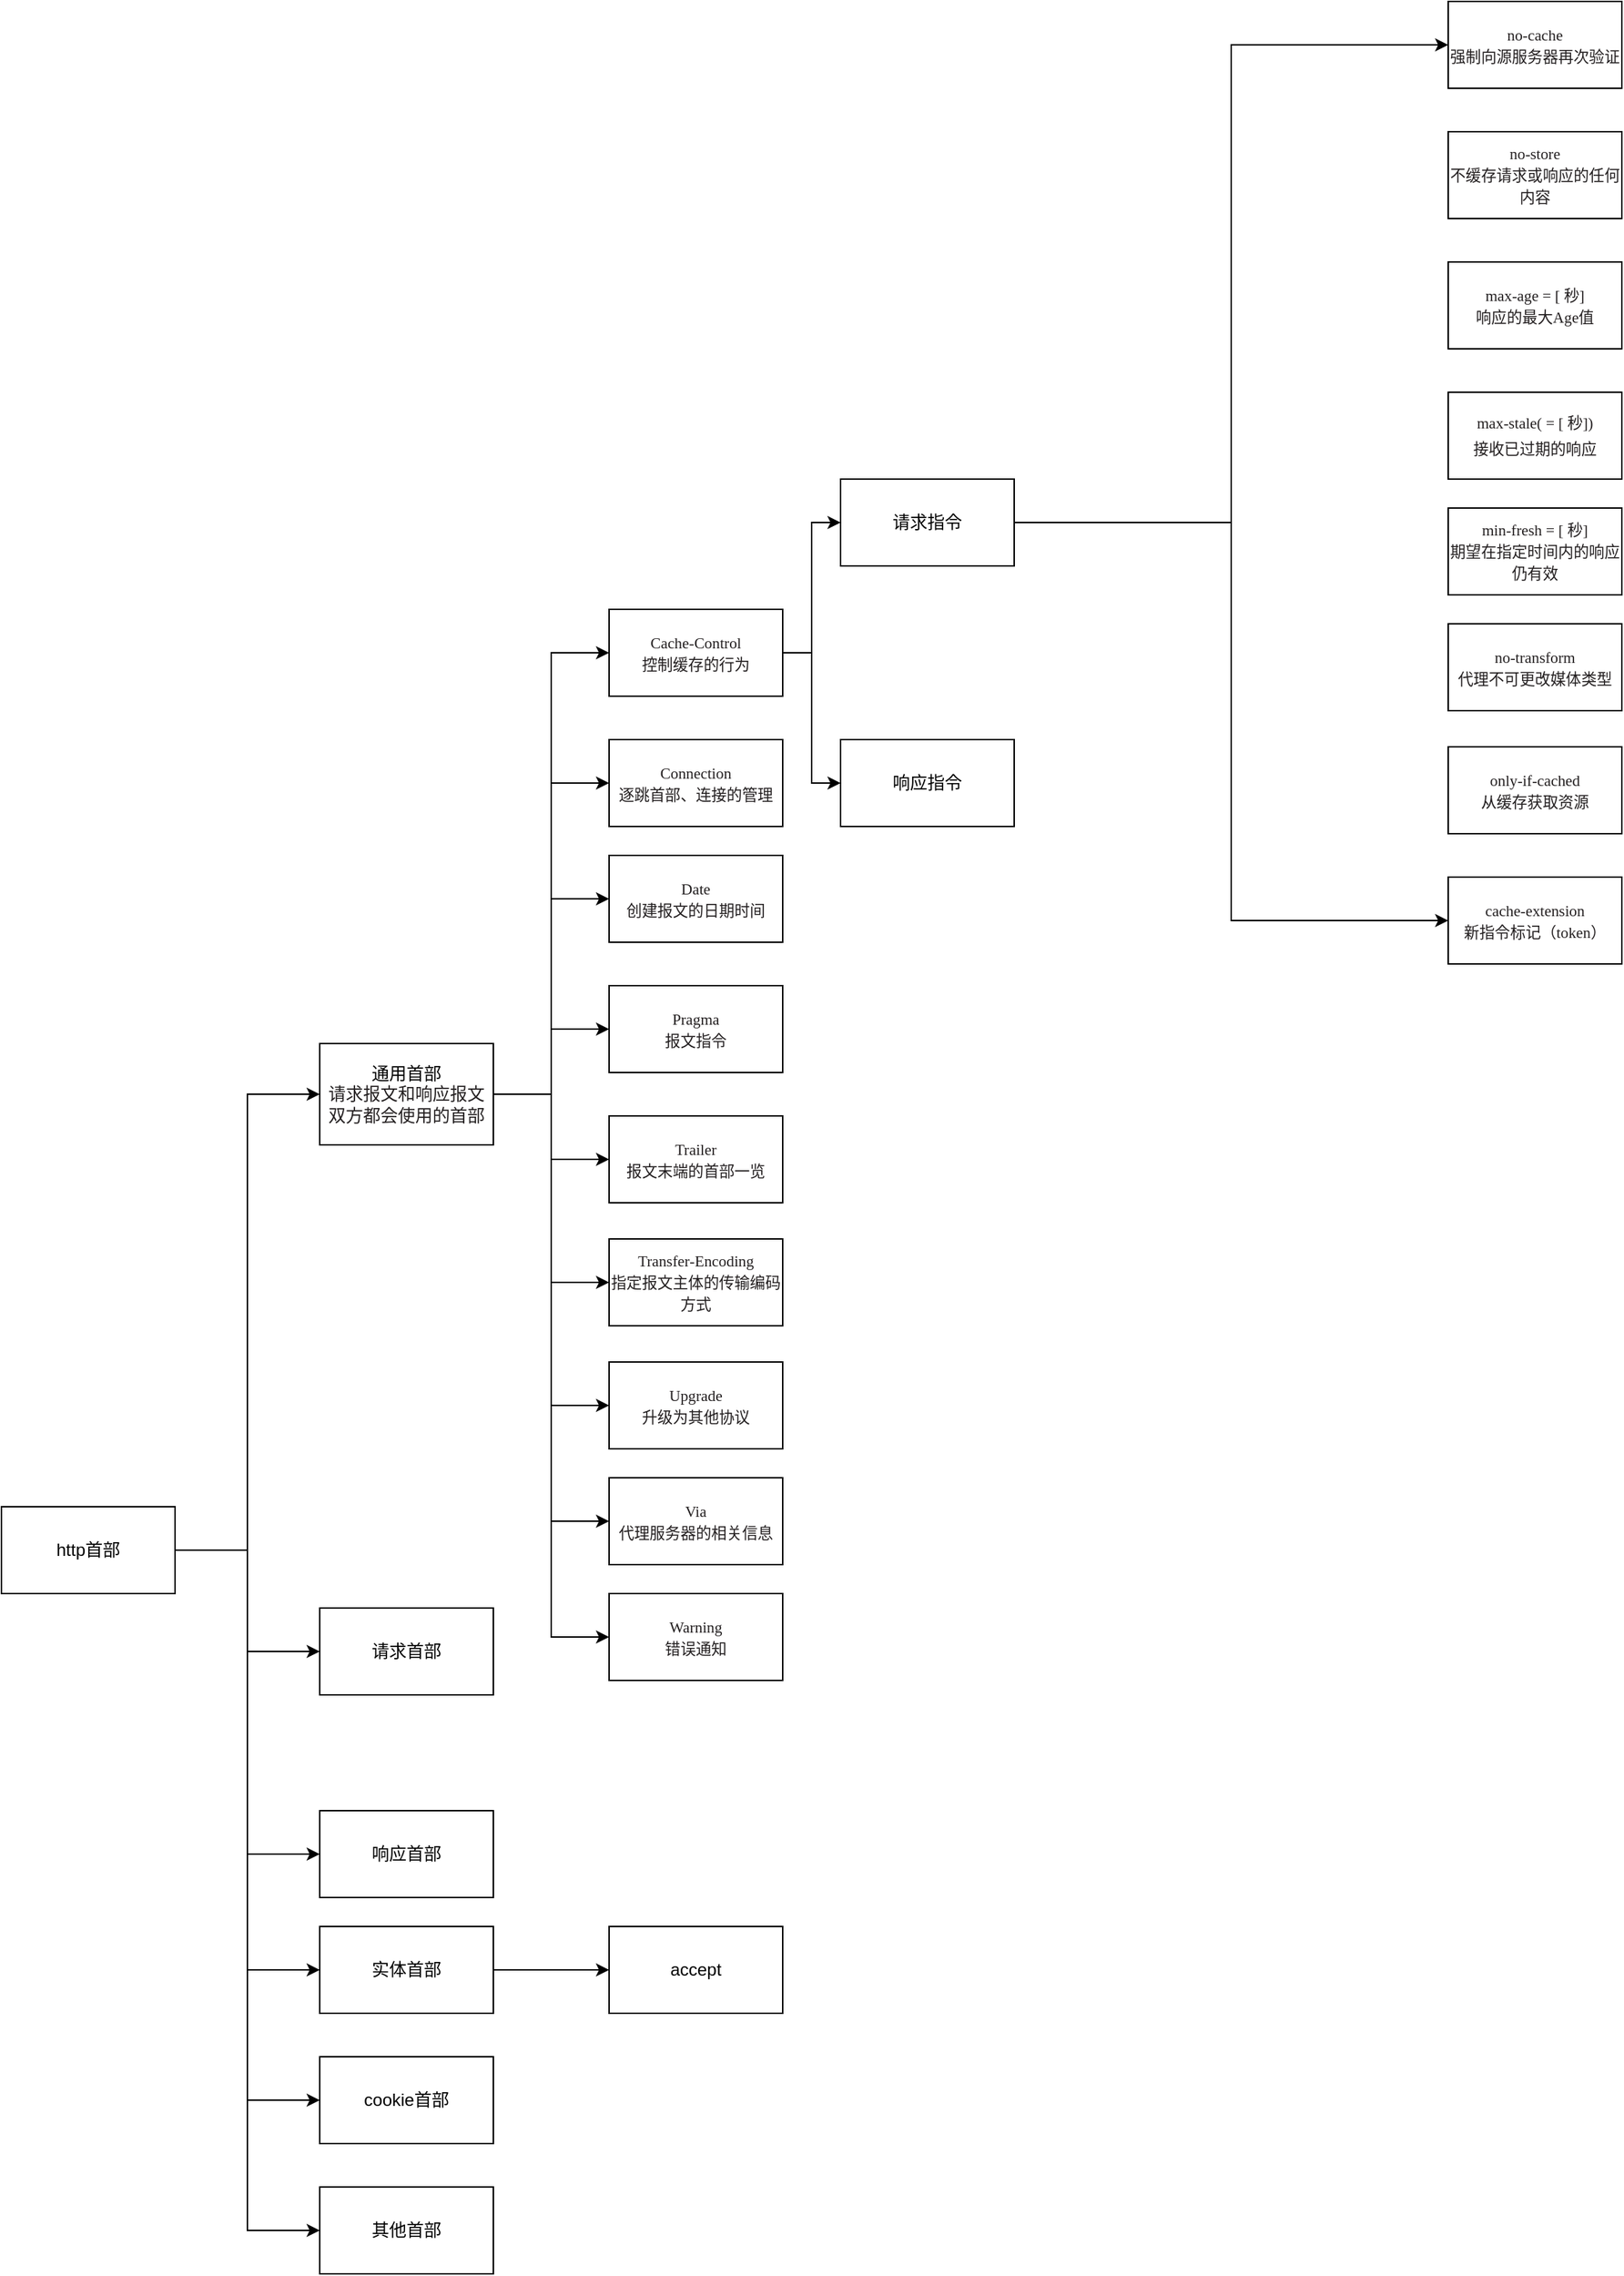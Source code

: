<mxfile version="16.6.6" type="github">
  <diagram id="rW2sfNHs_H75Ewt_YXq0" name="Page-1">
    <mxGraphModel dx="1185" dy="1804" grid="1" gridSize="10" guides="1" tooltips="1" connect="1" arrows="1" fold="1" page="1" pageScale="1" pageWidth="827" pageHeight="1169" math="0" shadow="0">
      <root>
        <mxCell id="0" />
        <mxCell id="1" parent="0" />
        <mxCell id="Wy4MB-wMTk7PPI_UE0P6-3" style="edgeStyle=orthogonalEdgeStyle;rounded=0;orthogonalLoop=1;jettySize=auto;html=1;entryX=0;entryY=0.5;entryDx=0;entryDy=0;" parent="1" source="Wy4MB-wMTk7PPI_UE0P6-1" target="Wy4MB-wMTk7PPI_UE0P6-2" edge="1">
          <mxGeometry relative="1" as="geometry" />
        </mxCell>
        <mxCell id="Wy4MB-wMTk7PPI_UE0P6-5" style="edgeStyle=orthogonalEdgeStyle;rounded=0;orthogonalLoop=1;jettySize=auto;html=1;entryX=0;entryY=0.5;entryDx=0;entryDy=0;" parent="1" source="Wy4MB-wMTk7PPI_UE0P6-1" target="Wy4MB-wMTk7PPI_UE0P6-4" edge="1">
          <mxGeometry relative="1" as="geometry" />
        </mxCell>
        <mxCell id="Wy4MB-wMTk7PPI_UE0P6-9" style="edgeStyle=orthogonalEdgeStyle;rounded=0;orthogonalLoop=1;jettySize=auto;html=1;entryX=0;entryY=0.5;entryDx=0;entryDy=0;" parent="1" source="Wy4MB-wMTk7PPI_UE0P6-1" target="Wy4MB-wMTk7PPI_UE0P6-7" edge="1">
          <mxGeometry relative="1" as="geometry" />
        </mxCell>
        <mxCell id="Wy4MB-wMTk7PPI_UE0P6-10" style="edgeStyle=orthogonalEdgeStyle;rounded=0;orthogonalLoop=1;jettySize=auto;html=1;entryX=0;entryY=0.5;entryDx=0;entryDy=0;" parent="1" source="Wy4MB-wMTk7PPI_UE0P6-1" target="Wy4MB-wMTk7PPI_UE0P6-8" edge="1">
          <mxGeometry relative="1" as="geometry" />
        </mxCell>
        <mxCell id="Wy4MB-wMTk7PPI_UE0P6-12" style="edgeStyle=orthogonalEdgeStyle;rounded=0;orthogonalLoop=1;jettySize=auto;html=1;entryX=0;entryY=0.5;entryDx=0;entryDy=0;" parent="1" source="Wy4MB-wMTk7PPI_UE0P6-1" target="Wy4MB-wMTk7PPI_UE0P6-11" edge="1">
          <mxGeometry relative="1" as="geometry" />
        </mxCell>
        <mxCell id="Wy4MB-wMTk7PPI_UE0P6-19" style="edgeStyle=orthogonalEdgeStyle;rounded=0;orthogonalLoop=1;jettySize=auto;html=1;entryX=0;entryY=0.5;entryDx=0;entryDy=0;" parent="1" source="Wy4MB-wMTk7PPI_UE0P6-1" target="Wy4MB-wMTk7PPI_UE0P6-18" edge="1">
          <mxGeometry relative="1" as="geometry" />
        </mxCell>
        <mxCell id="Wy4MB-wMTk7PPI_UE0P6-1" value="http首部" style="rounded=0;whiteSpace=wrap;html=1;" parent="1" vertex="1">
          <mxGeometry x="60" y="720" width="120" height="60" as="geometry" />
        </mxCell>
        <mxCell id="Wy4MB-wMTk7PPI_UE0P6-14" style="edgeStyle=orthogonalEdgeStyle;rounded=0;orthogonalLoop=1;jettySize=auto;html=1;entryX=0;entryY=0.5;entryDx=0;entryDy=0;" parent="1" source="Wy4MB-wMTk7PPI_UE0P6-2" target="Wy4MB-wMTk7PPI_UE0P6-13" edge="1">
          <mxGeometry relative="1" as="geometry" />
        </mxCell>
        <mxCell id="Wy4MB-wMTk7PPI_UE0P6-17" style="edgeStyle=orthogonalEdgeStyle;rounded=0;orthogonalLoop=1;jettySize=auto;html=1;entryX=0;entryY=0.5;entryDx=0;entryDy=0;" parent="1" source="Wy4MB-wMTk7PPI_UE0P6-2" target="Wy4MB-wMTk7PPI_UE0P6-15" edge="1">
          <mxGeometry relative="1" as="geometry" />
        </mxCell>
        <mxCell id="pvIbaJWuK9pb7XgT8sxz-2" style="edgeStyle=orthogonalEdgeStyle;rounded=0;orthogonalLoop=1;jettySize=auto;html=1;entryX=0;entryY=0.5;entryDx=0;entryDy=0;" edge="1" parent="1" source="Wy4MB-wMTk7PPI_UE0P6-2" target="pvIbaJWuK9pb7XgT8sxz-1">
          <mxGeometry relative="1" as="geometry" />
        </mxCell>
        <mxCell id="pvIbaJWuK9pb7XgT8sxz-4" style="edgeStyle=orthogonalEdgeStyle;rounded=0;orthogonalLoop=1;jettySize=auto;html=1;entryX=0;entryY=0.5;entryDx=0;entryDy=0;" edge="1" parent="1" source="Wy4MB-wMTk7PPI_UE0P6-2" target="pvIbaJWuK9pb7XgT8sxz-3">
          <mxGeometry relative="1" as="geometry" />
        </mxCell>
        <mxCell id="pvIbaJWuK9pb7XgT8sxz-6" style="edgeStyle=orthogonalEdgeStyle;rounded=0;orthogonalLoop=1;jettySize=auto;html=1;entryX=0;entryY=0.5;entryDx=0;entryDy=0;" edge="1" parent="1" source="Wy4MB-wMTk7PPI_UE0P6-2" target="pvIbaJWuK9pb7XgT8sxz-5">
          <mxGeometry relative="1" as="geometry" />
        </mxCell>
        <mxCell id="pvIbaJWuK9pb7XgT8sxz-8" style="edgeStyle=orthogonalEdgeStyle;rounded=0;orthogonalLoop=1;jettySize=auto;html=1;entryX=0;entryY=0.5;entryDx=0;entryDy=0;" edge="1" parent="1" source="Wy4MB-wMTk7PPI_UE0P6-2" target="pvIbaJWuK9pb7XgT8sxz-7">
          <mxGeometry relative="1" as="geometry" />
        </mxCell>
        <mxCell id="pvIbaJWuK9pb7XgT8sxz-11" style="edgeStyle=orthogonalEdgeStyle;rounded=0;orthogonalLoop=1;jettySize=auto;html=1;entryX=0;entryY=0.5;entryDx=0;entryDy=0;" edge="1" parent="1" source="Wy4MB-wMTk7PPI_UE0P6-2" target="pvIbaJWuK9pb7XgT8sxz-10">
          <mxGeometry relative="1" as="geometry" />
        </mxCell>
        <mxCell id="pvIbaJWuK9pb7XgT8sxz-13" style="edgeStyle=orthogonalEdgeStyle;rounded=0;orthogonalLoop=1;jettySize=auto;html=1;entryX=0;entryY=0.5;entryDx=0;entryDy=0;" edge="1" parent="1" source="Wy4MB-wMTk7PPI_UE0P6-2" target="Wy4MB-wMTk7PPI_UE0P6-22">
          <mxGeometry relative="1" as="geometry" />
        </mxCell>
        <mxCell id="pvIbaJWuK9pb7XgT8sxz-14" style="edgeStyle=orthogonalEdgeStyle;rounded=0;orthogonalLoop=1;jettySize=auto;html=1;entryX=0;entryY=0.5;entryDx=0;entryDy=0;" edge="1" parent="1" source="Wy4MB-wMTk7PPI_UE0P6-2" target="pvIbaJWuK9pb7XgT8sxz-12">
          <mxGeometry relative="1" as="geometry" />
        </mxCell>
        <mxCell id="Wy4MB-wMTk7PPI_UE0P6-2" value="通用首部&lt;br style=&quot;font-size: 12px;&quot;&gt;&lt;div style=&quot;font-size: 12px;&quot;&gt;&lt;span style=&quot;font-size: 12px; color: rgb(35, 31, 32);&quot;&gt;请求报文和响应报文双方都会使用的首部&lt;/span&gt;&lt;/div&gt;" style="whiteSpace=wrap;html=1;fontSize=12;" parent="1" vertex="1">
          <mxGeometry x="280" y="400" width="120" height="70" as="geometry" />
        </mxCell>
        <mxCell id="Wy4MB-wMTk7PPI_UE0P6-4" value="请求首部" style="whiteSpace=wrap;html=1;" parent="1" vertex="1">
          <mxGeometry x="280" y="790" width="120" height="60" as="geometry" />
        </mxCell>
        <mxCell id="Wy4MB-wMTk7PPI_UE0P6-7" value="响应首部" style="whiteSpace=wrap;html=1;" parent="1" vertex="1">
          <mxGeometry x="280" y="930" width="120" height="60" as="geometry" />
        </mxCell>
        <mxCell id="Wy4MB-wMTk7PPI_UE0P6-21" style="edgeStyle=orthogonalEdgeStyle;rounded=0;orthogonalLoop=1;jettySize=auto;html=1;entryX=0;entryY=0.5;entryDx=0;entryDy=0;" parent="1" source="Wy4MB-wMTk7PPI_UE0P6-8" target="Wy4MB-wMTk7PPI_UE0P6-20" edge="1">
          <mxGeometry relative="1" as="geometry" />
        </mxCell>
        <mxCell id="Wy4MB-wMTk7PPI_UE0P6-8" value="实体首部" style="whiteSpace=wrap;html=1;" parent="1" vertex="1">
          <mxGeometry x="280" y="1010" width="120" height="60" as="geometry" />
        </mxCell>
        <mxCell id="Wy4MB-wMTk7PPI_UE0P6-11" value="cookie首部" style="whiteSpace=wrap;html=1;" parent="1" vertex="1">
          <mxGeometry x="280" y="1100" width="120" height="60" as="geometry" />
        </mxCell>
        <mxCell id="pvIbaJWuK9pb7XgT8sxz-29" style="edgeStyle=orthogonalEdgeStyle;rounded=0;orthogonalLoop=1;jettySize=auto;html=1;entryX=0;entryY=0.5;entryDx=0;entryDy=0;fontSize=12;" edge="1" parent="1" source="Wy4MB-wMTk7PPI_UE0P6-13" target="pvIbaJWuK9pb7XgT8sxz-27">
          <mxGeometry relative="1" as="geometry" />
        </mxCell>
        <mxCell id="pvIbaJWuK9pb7XgT8sxz-31" style="edgeStyle=orthogonalEdgeStyle;rounded=0;orthogonalLoop=1;jettySize=auto;html=1;entryX=0;entryY=0.5;entryDx=0;entryDy=0;fontSize=12;" edge="1" parent="1" source="Wy4MB-wMTk7PPI_UE0P6-13" target="pvIbaJWuK9pb7XgT8sxz-30">
          <mxGeometry relative="1" as="geometry" />
        </mxCell>
        <mxCell id="Wy4MB-wMTk7PPI_UE0P6-13" value="&lt;div&gt;&lt;span style=&quot;font-size: 8pt ; font-family: &amp;#34;ydxnab&amp;#34; ; color: rgb(35 , 31 , 32)&quot;&gt;Cache&lt;/span&gt;&lt;span style=&quot;font-size: 8pt ; font-family: &amp;#34;times new roman&amp;#34; ; color: rgb(35 , 31 , 32)&quot;&gt;-&lt;/span&gt;&lt;span style=&quot;font-size: 8pt ; font-family: &amp;#34;ydxnab&amp;#34; ; color: rgb(35 , 31 , 32)&quot;&gt;Control&lt;/span&gt;&lt;/div&gt;&lt;div&gt;&lt;div&gt;&lt;span style=&quot;font-size: 8pt ; font-family: &amp;#34;ydxnab&amp;#34; ; color: rgb(35 , 31 , 32)&quot;&gt;控制缓存的行为&lt;/span&gt;&lt;/div&gt;&lt;/div&gt;" style="whiteSpace=wrap;html=1;" parent="1" vertex="1">
          <mxGeometry x="480" y="100" width="120" height="60" as="geometry" />
        </mxCell>
        <mxCell id="Wy4MB-wMTk7PPI_UE0P6-15" value="&lt;div&gt;&lt;span style=&quot;font-size: 8pt ; font-family: &amp;#34;ydxnab&amp;#34; ; color: rgb(35 , 31 , 32)&quot;&gt;Connection&lt;/span&gt;&lt;/div&gt;&lt;div&gt;&lt;div&gt;&lt;span style=&quot;font-size: 8pt ; font-family: &amp;#34;ydxnab&amp;#34; ; color: rgb(35 , 31 , 32)&quot;&gt;逐跳首部、连接的管理&lt;/span&gt;&lt;/div&gt;&lt;/div&gt;" style="whiteSpace=wrap;html=1;" parent="1" vertex="1">
          <mxGeometry x="480" y="190" width="120" height="60" as="geometry" />
        </mxCell>
        <mxCell id="Wy4MB-wMTk7PPI_UE0P6-18" value="其他首部" style="whiteSpace=wrap;html=1;" parent="1" vertex="1">
          <mxGeometry x="280" y="1190" width="120" height="60" as="geometry" />
        </mxCell>
        <mxCell id="Wy4MB-wMTk7PPI_UE0P6-20" value="accept" style="whiteSpace=wrap;html=1;" parent="1" vertex="1">
          <mxGeometry x="480" y="1010" width="120" height="60" as="geometry" />
        </mxCell>
        <mxCell id="Wy4MB-wMTk7PPI_UE0P6-22" value="&lt;div&gt;&lt;span style=&quot;font-size: 8pt ; font-family: &amp;#34;ydxnab&amp;#34; ; color: rgb(35 , 31 , 32)&quot;&gt;Via&lt;/span&gt;&lt;/div&gt;&lt;div&gt;&lt;div&gt;&lt;span style=&quot;font-size: 8pt ; font-family: &amp;#34;ydxnab&amp;#34; ; color: rgb(35 , 31 , 32)&quot;&gt;代理服务器的相关信息&lt;/span&gt;&lt;/div&gt;&lt;/div&gt;" style="whiteSpace=wrap;html=1;" parent="1" vertex="1">
          <mxGeometry x="480" y="700" width="120" height="60" as="geometry" />
        </mxCell>
        <mxCell id="pvIbaJWuK9pb7XgT8sxz-1" value="&lt;div&gt;&lt;span style=&quot;font-size: 8pt ; font-family: &amp;#34;ydxnab&amp;#34; ; color: rgb(35 , 31 , 32)&quot;&gt;Date&lt;/span&gt;&lt;/div&gt;&lt;div&gt;&lt;div&gt;&lt;span style=&quot;font-size: 8pt ; font-family: &amp;#34;ydxnab&amp;#34; ; color: rgb(35 , 31 , 32)&quot;&gt;创建报文的日期时间&lt;/span&gt;&lt;/div&gt;&lt;/div&gt;" style="whiteSpace=wrap;html=1;" vertex="1" parent="1">
          <mxGeometry x="480" y="270" width="120" height="60" as="geometry" />
        </mxCell>
        <mxCell id="pvIbaJWuK9pb7XgT8sxz-3" value="&lt;div&gt;&lt;span style=&quot;font-size: 8pt ; font-family: &amp;#34;ydxnab&amp;#34; ; color: rgb(35 , 31 , 32)&quot;&gt;Pragma&lt;/span&gt;&lt;/div&gt;&lt;div&gt;&lt;div&gt;&lt;span style=&quot;font-size: 8pt ; font-family: &amp;#34;ydxnab&amp;#34; ; color: rgb(35 , 31 , 32)&quot;&gt;报文指令&lt;/span&gt;&lt;/div&gt;&lt;/div&gt;" style="whiteSpace=wrap;html=1;" vertex="1" parent="1">
          <mxGeometry x="480" y="360" width="120" height="60" as="geometry" />
        </mxCell>
        <mxCell id="pvIbaJWuK9pb7XgT8sxz-5" value="&lt;div&gt;&lt;span style=&quot;font-size: 8pt ; font-family: &amp;#34;ydxnab&amp;#34; ; color: rgb(35 , 31 , 32)&quot;&gt;Trailer&lt;/span&gt;&lt;/div&gt;&lt;div&gt;&lt;div&gt;&lt;span style=&quot;font-size: 8pt ; font-family: &amp;#34;ydxnab&amp;#34; ; color: rgb(35 , 31 , 32)&quot;&gt;报文末端的首部一览&lt;/span&gt;&lt;/div&gt;&lt;/div&gt;" style="whiteSpace=wrap;html=1;" vertex="1" parent="1">
          <mxGeometry x="480" y="450" width="120" height="60" as="geometry" />
        </mxCell>
        <mxCell id="pvIbaJWuK9pb7XgT8sxz-7" value="&lt;div&gt;&lt;span style=&quot;font-size: 8pt ; font-family: &amp;#34;ydxnab&amp;#34; ; color: rgb(35 , 31 , 32)&quot;&gt;Transfer&lt;/span&gt;&lt;span style=&quot;font-size: 8pt ; font-family: &amp;#34;times new roman&amp;#34; ; color: rgb(35 , 31 , 32)&quot;&gt;-&lt;/span&gt;&lt;span style=&quot;font-size: 8pt ; font-family: &amp;#34;ydxnab&amp;#34; ; color: rgb(35 , 31 , 32)&quot;&gt;Encoding&lt;/span&gt;&lt;/div&gt;&lt;div&gt;&lt;div&gt;&lt;span style=&quot;font-size: 8pt ; font-family: &amp;#34;ydxnab&amp;#34; ; color: rgb(35 , 31 , 32)&quot;&gt;指定报文主体的传输编码方式&lt;/span&gt;&lt;/div&gt;&lt;/div&gt;" style="whiteSpace=wrap;html=1;" vertex="1" parent="1">
          <mxGeometry x="480" y="535" width="120" height="60" as="geometry" />
        </mxCell>
        <mxCell id="pvIbaJWuK9pb7XgT8sxz-10" value="&lt;div&gt;&lt;span style=&quot;font-size: 8pt ; font-family: &amp;#34;ydxnab&amp;#34; ; color: rgb(35 , 31 , 32)&quot;&gt;Upgrade&lt;/span&gt;&lt;/div&gt;&lt;div&gt;&lt;div&gt;&lt;span style=&quot;font-size: 8pt ; font-family: &amp;#34;ydxnab&amp;#34; ; color: rgb(35 , 31 , 32)&quot;&gt;升级为其他协议&lt;/span&gt;&lt;/div&gt;&lt;/div&gt;" style="whiteSpace=wrap;html=1;" vertex="1" parent="1">
          <mxGeometry x="480" y="620" width="120" height="60" as="geometry" />
        </mxCell>
        <mxCell id="pvIbaJWuK9pb7XgT8sxz-12" value="&lt;div&gt;&lt;span style=&quot;font-size: 8pt ; font-family: &amp;#34;ydxnab&amp;#34; ; color: rgb(35 , 31 , 32)&quot;&gt;Warning&lt;/span&gt;&lt;/div&gt;&lt;div&gt;&lt;div&gt;&lt;span style=&quot;font-size: 8pt ; font-family: &amp;#34;ydxnab&amp;#34; ; color: rgb(35 , 31 , 32)&quot;&gt;错误通知&lt;/span&gt;&lt;/div&gt;&lt;/div&gt;" style="whiteSpace=wrap;html=1;" vertex="1" parent="1">
          <mxGeometry x="480" y="780" width="120" height="60" as="geometry" />
        </mxCell>
        <mxCell id="pvIbaJWuK9pb7XgT8sxz-15" value="&lt;div&gt;&lt;span style=&quot;font-size: 8pt ; font-family: &amp;#34;ydxnab&amp;#34; ; color: rgb(35 , 31 , 32)&quot;&gt;no&lt;/span&gt;&lt;span style=&quot;font-size: 8pt ; font-family: &amp;#34;times new roman&amp;#34; ; color: rgb(35 , 31 , 32)&quot;&gt;-&lt;/span&gt;&lt;span style=&quot;font-size: 8pt ; font-family: &amp;#34;ydxnab&amp;#34; ; color: rgb(35 , 31 , 32)&quot;&gt;cache&lt;/span&gt;&lt;/div&gt;&lt;div&gt;&lt;div&gt;&lt;span style=&quot;font-size: 8pt ; font-family: &amp;#34;ydxnab&amp;#34; ; color: rgb(35 , 31 , 32)&quot;&gt;强制向源服务器再次验证&lt;/span&gt;&lt;/div&gt;&lt;/div&gt;" style="whiteSpace=wrap;html=1;fontSize=12;" vertex="1" parent="1">
          <mxGeometry x="1060" y="-320" width="120" height="60" as="geometry" />
        </mxCell>
        <mxCell id="pvIbaJWuK9pb7XgT8sxz-17" value="&lt;div&gt;&lt;span style=&quot;font-size: 8pt ; font-family: &amp;#34;ydxnab&amp;#34; ; color: rgb(35 , 31 , 32)&quot;&gt;no&lt;/span&gt;&lt;span style=&quot;font-size: 8pt ; font-family: &amp;#34;times new roman&amp;#34; ; color: rgb(35 , 31 , 32)&quot;&gt;-&lt;/span&gt;&lt;span style=&quot;font-size: 8pt ; font-family: &amp;#34;ydxnab&amp;#34; ; color: rgb(35 , 31 , 32)&quot;&gt;store&lt;/span&gt;&lt;/div&gt;&lt;div&gt;&lt;div&gt;&lt;span style=&quot;font-size: 8pt ; font-family: &amp;#34;ydxnab&amp;#34; ; color: rgb(35 , 31 , 32)&quot;&gt;不缓存请求或响应的任何内容&lt;/span&gt;&lt;/div&gt;&lt;/div&gt;" style="whiteSpace=wrap;html=1;fontSize=12;" vertex="1" parent="1">
          <mxGeometry x="1060" y="-230" width="120" height="60" as="geometry" />
        </mxCell>
        <mxCell id="pvIbaJWuK9pb7XgT8sxz-19" value="&lt;div&gt;&lt;span style=&quot;font-size: 8pt ; font-family: &amp;#34;ydxnab&amp;#34; ; color: rgb(35 , 31 , 32)&quot;&gt;max&lt;/span&gt;&lt;span style=&quot;font-size: 8pt ; font-family: &amp;#34;times new roman&amp;#34; ; color: rgb(35 , 31 , 32)&quot;&gt;-&lt;/span&gt;&lt;span style=&quot;font-size: 8pt ; font-family: &amp;#34;ydxnab&amp;#34; ; color: rgb(35 , 31 , 32)&quot;&gt;age = [ 秒]&lt;/span&gt;&lt;/div&gt;&lt;div&gt;&lt;div&gt;&lt;span style=&quot;font-size: 8pt ; font-family: &amp;#34;ydxnab&amp;#34; ; color: rgb(35 , 31 , 32)&quot;&gt;响应的最大Age值&lt;/span&gt;&lt;/div&gt;&lt;/div&gt;" style="whiteSpace=wrap;html=1;fontSize=12;" vertex="1" parent="1">
          <mxGeometry x="1060" y="-140" width="120" height="60" as="geometry" />
        </mxCell>
        <mxCell id="pvIbaJWuK9pb7XgT8sxz-21" value="&lt;div&gt;&lt;span style=&quot;font-size: 8pt ; font-family: &amp;#34;ydxnab&amp;#34; ; color: rgb(35 , 31 , 32)&quot;&gt;max&lt;/span&gt;&lt;span style=&quot;font-size: 8pt ; font-family: &amp;#34;times new roman&amp;#34; ; color: rgb(35 , 31 , 32)&quot;&gt;-&lt;/span&gt;&lt;span style=&quot;font-size: 8pt ; font-family: &amp;#34;ydxnab&amp;#34; ; color: rgb(35 , 31 , 32)&quot;&gt;stale( = [ 秒])&lt;/span&gt;&lt;/div&gt;&lt;div&gt;&lt;div&gt;&lt;span style=&quot;font-size: 12pt&quot;&gt; &lt;/span&gt;&lt;span style=&quot;font-size: 8pt ; font-family: &amp;#34;ydxnab&amp;#34; ; color: rgb(35 , 31 , 32)&quot;&gt;接收已过期的响应&lt;/span&gt;&lt;/div&gt;&lt;/div&gt;" style="whiteSpace=wrap;html=1;fontSize=12;" vertex="1" parent="1">
          <mxGeometry x="1060" y="-50" width="120" height="60" as="geometry" />
        </mxCell>
        <mxCell id="pvIbaJWuK9pb7XgT8sxz-22" value="&lt;div&gt;&lt;span style=&quot;font-size: 8pt ; font-family: &amp;#34;ydxnab&amp;#34; ; color: rgb(35 , 31 , 32)&quot;&gt;min&lt;/span&gt;&lt;span style=&quot;font-size: 8pt ; font-family: &amp;#34;times new roman&amp;#34; ; color: rgb(35 , 31 , 32)&quot;&gt;-&lt;/span&gt;&lt;span style=&quot;font-size: 8pt ; font-family: &amp;#34;ydxnab&amp;#34; ; color: rgb(35 , 31 , 32)&quot;&gt;fresh = [ 秒]&lt;/span&gt;&lt;/div&gt;&lt;div&gt;&lt;div&gt;&lt;span style=&quot;font-size: 8pt ; font-family: &amp;#34;ydxnab&amp;#34; ; color: rgb(35 , 31 , 32)&quot;&gt;期望在指定时间内的响应仍有效&lt;/span&gt;&lt;/div&gt;&lt;/div&gt;" style="whiteSpace=wrap;html=1;fontSize=12;" vertex="1" parent="1">
          <mxGeometry x="1060" y="30" width="120" height="60" as="geometry" />
        </mxCell>
        <mxCell id="pvIbaJWuK9pb7XgT8sxz-23" value="&lt;div&gt;&lt;span style=&quot;font-size: 8pt ; font-family: &amp;#34;ydxnab&amp;#34; ; color: rgb(35 , 31 , 32)&quot;&gt;no&lt;/span&gt;&lt;span style=&quot;font-size: 8pt ; font-family: &amp;#34;times new roman&amp;#34; ; color: rgb(35 , 31 , 32)&quot;&gt;-&lt;/span&gt;&lt;span style=&quot;font-size: 8pt ; font-family: &amp;#34;ydxnab&amp;#34; ; color: rgb(35 , 31 , 32)&quot;&gt;transform&lt;/span&gt;&lt;/div&gt;&lt;div&gt;&lt;div&gt;&lt;span style=&quot;font-size: 8pt ; font-family: &amp;#34;ydxnab&amp;#34; ; color: rgb(35 , 31 , 32)&quot;&gt;代理不可更改媒体类型&lt;/span&gt;&lt;/div&gt;&lt;/div&gt;" style="whiteSpace=wrap;html=1;fontSize=12;" vertex="1" parent="1">
          <mxGeometry x="1060" y="110" width="120" height="60" as="geometry" />
        </mxCell>
        <mxCell id="pvIbaJWuK9pb7XgT8sxz-34" style="edgeStyle=orthogonalEdgeStyle;rounded=0;orthogonalLoop=1;jettySize=auto;html=1;entryX=0;entryY=0.5;entryDx=0;entryDy=0;fontSize=12;" edge="1" parent="1" source="pvIbaJWuK9pb7XgT8sxz-27" target="pvIbaJWuK9pb7XgT8sxz-15">
          <mxGeometry relative="1" as="geometry" />
        </mxCell>
        <mxCell id="pvIbaJWuK9pb7XgT8sxz-38" style="edgeStyle=orthogonalEdgeStyle;rounded=0;orthogonalLoop=1;jettySize=auto;html=1;entryX=0;entryY=0.5;entryDx=0;entryDy=0;fontSize=12;" edge="1" parent="1" source="pvIbaJWuK9pb7XgT8sxz-27" target="pvIbaJWuK9pb7XgT8sxz-37">
          <mxGeometry relative="1" as="geometry" />
        </mxCell>
        <mxCell id="pvIbaJWuK9pb7XgT8sxz-27" value="请求指令" style="whiteSpace=wrap;html=1;fontSize=12;" vertex="1" parent="1">
          <mxGeometry x="640" y="10" width="120" height="60" as="geometry" />
        </mxCell>
        <mxCell id="pvIbaJWuK9pb7XgT8sxz-30" value="响应指令" style="whiteSpace=wrap;html=1;fontSize=12;" vertex="1" parent="1">
          <mxGeometry x="640" y="190" width="120" height="60" as="geometry" />
        </mxCell>
        <mxCell id="pvIbaJWuK9pb7XgT8sxz-36" value="&lt;div&gt;&lt;span style=&quot;font-size: 8pt ; font-family: &amp;#34;ydxnab&amp;#34; ; color: rgb(35 , 31 , 32)&quot;&gt;only&lt;/span&gt;&lt;span style=&quot;font-size: 8pt ; font-family: &amp;#34;times new roman&amp;#34; ; color: rgb(35 , 31 , 32)&quot;&gt;-&lt;/span&gt;&lt;span style=&quot;font-size: 8pt ; font-family: &amp;#34;ydxnab&amp;#34; ; color: rgb(35 , 31 , 32)&quot;&gt;if&lt;/span&gt;&lt;span style=&quot;font-size: 8pt ; font-family: &amp;#34;times new roman&amp;#34; ; color: rgb(35 , 31 , 32)&quot;&gt;-&lt;/span&gt;&lt;span style=&quot;font-size: 8pt ; font-family: &amp;#34;ydxnab&amp;#34; ; color: rgb(35 , 31 , 32)&quot;&gt;cached&lt;/span&gt;&lt;/div&gt;&lt;div&gt;&lt;div&gt;&lt;span style=&quot;font-size: 8pt ; font-family: &amp;#34;ydxnab&amp;#34; ; color: rgb(35 , 31 , 32)&quot;&gt;从缓存获取资源&lt;/span&gt;&lt;/div&gt;&lt;/div&gt;" style="whiteSpace=wrap;html=1;fontSize=12;" vertex="1" parent="1">
          <mxGeometry x="1060" y="195" width="120" height="60" as="geometry" />
        </mxCell>
        <mxCell id="pvIbaJWuK9pb7XgT8sxz-37" value="&lt;div&gt;&lt;span style=&quot;font-size: 8pt ; font-family: &amp;#34;ydxnab&amp;#34; ; color: rgb(35 , 31 , 32)&quot;&gt;cache&lt;/span&gt;&lt;span style=&quot;font-size: 8pt ; font-family: &amp;#34;times new roman&amp;#34; ; color: rgb(35 , 31 , 32)&quot;&gt;-&lt;/span&gt;&lt;span style=&quot;font-size: 8pt ; font-family: &amp;#34;ydxnab&amp;#34; ; color: rgb(35 , 31 , 32)&quot;&gt;extension&lt;/span&gt;&lt;/div&gt;&lt;div&gt;&lt;div&gt;&lt;span style=&quot;font-size: 8pt ; font-family: &amp;#34;ydxnab&amp;#34; ; color: rgb(35 , 31 , 32)&quot;&gt;新指令标记（token）&lt;/span&gt;&lt;/div&gt;&lt;/div&gt;" style="whiteSpace=wrap;html=1;fontSize=12;" vertex="1" parent="1">
          <mxGeometry x="1060" y="285" width="120" height="60" as="geometry" />
        </mxCell>
      </root>
    </mxGraphModel>
  </diagram>
</mxfile>

